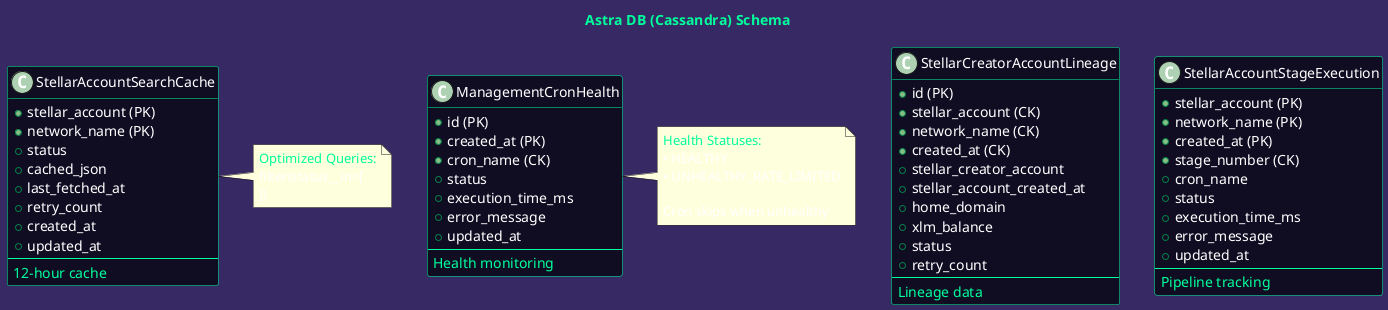 @startuml Database Schema

skinparam backgroundColor #372963
skinparam activity {
    BackgroundColor #100D23
    BorderColor #00FF9C
    FontColor #ffffff
}
skinparam activityArrowColor #c592ff
skinparam activityStartColor #00FF9C
skinparam activityStopColor #00FF9C
skinparam defaultFontColor #ffffff

skinparam class {
  BackgroundColor #100D23
  BorderColor #00FF9C
  FontColor #ffffff
  ArrowColor #c592ff
}

title <color:#00FF9C>Astra DB (Cassandra) Schema</color>

class StellarAccountSearchCache {
  + stellar_account (PK)
  + network_name (PK)
  + status
  + cached_json
  + last_fetched_at
  + retry_count
  + created_at
  + updated_at
  --
  <color:#00FF9C>12-hour cache</color>
}

class StellarCreatorAccountLineage {
  + id (PK)
  + stellar_account (CK)
  + network_name (CK)
  + created_at (CK)
  + stellar_creator_account
  + stellar_account_created_at
  + home_domain
  + xlm_balance
  + status
  + retry_count
  --
  <color:#00FF9C>Lineage data</color>
}

class StellarAccountStageExecution {
  + stellar_account (PK)
  + network_name (PK)
  + created_at (PK)
  + stage_number (CK)
  + cron_name
  + status
  + execution_time_ms
  + error_message
  + updated_at
  --
  <color:#00FF9C>Pipeline tracking</color>
}

class ManagementCronHealth {
  + id (PK)
  + created_at (PK)
  + cron_name (CK)
  + status
  + execution_time_ms
  + error_message
  + updated_at
  --
  <color:#00FF9C>Health monitoring</color>
}

note right of StellarAccountSearchCache
  <color:#00FF9C>Optimized Queries:</color>
  filter(status__in=[
    'PENDING',
    'IN_PROGRESS',
    'RE_INQUIRY'
  ])
end note

note right of ManagementCronHealth
  <color:#00FF9C>Health Statuses:</color>
  • HEALTHY
  • UNHEALTHY_RATE_LIMITED
  
  Cron skips when unhealthy
end note

@enduml
